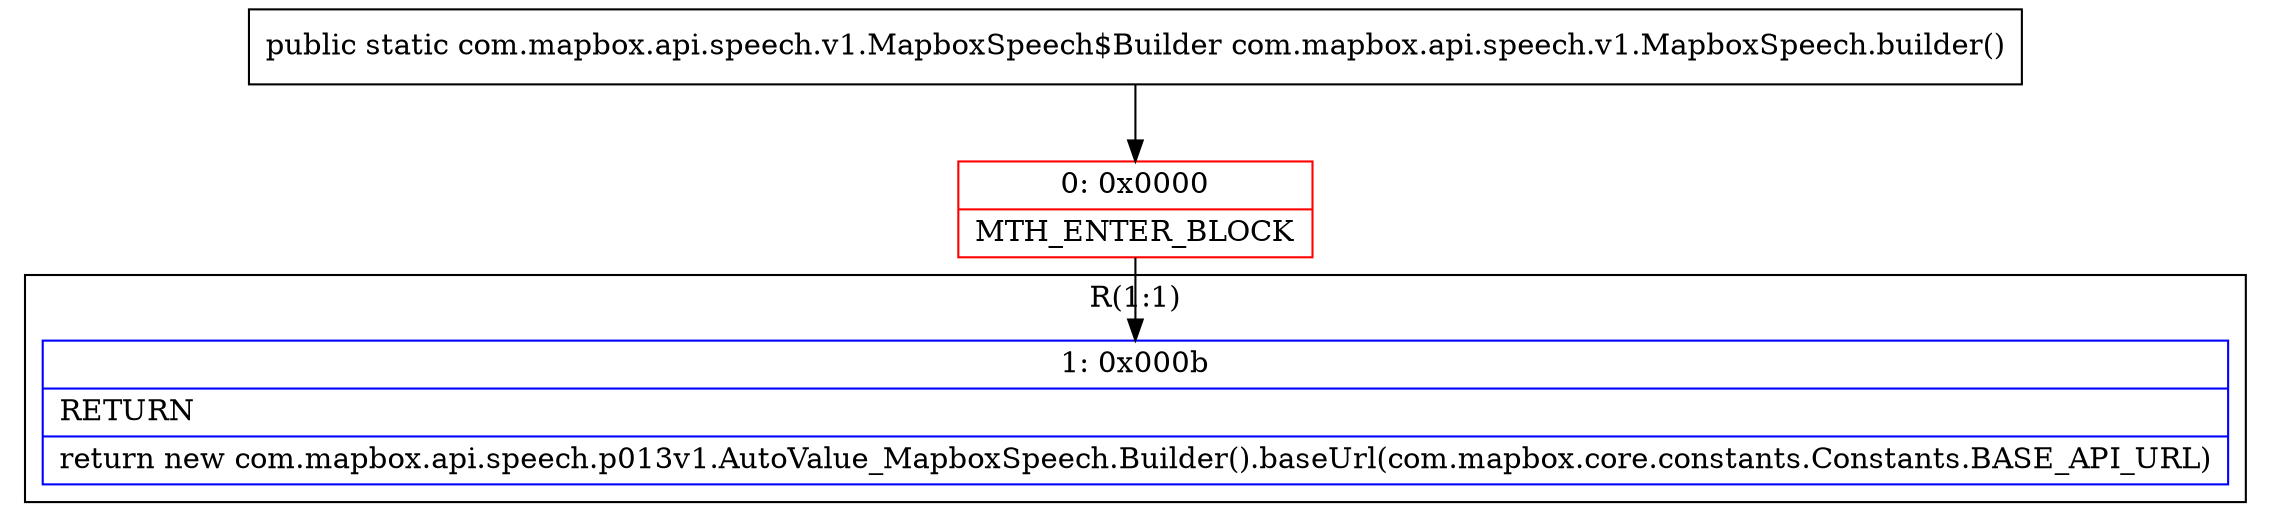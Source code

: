 digraph "CFG forcom.mapbox.api.speech.v1.MapboxSpeech.builder()Lcom\/mapbox\/api\/speech\/v1\/MapboxSpeech$Builder;" {
subgraph cluster_Region_30091224 {
label = "R(1:1)";
node [shape=record,color=blue];
Node_1 [shape=record,label="{1\:\ 0x000b|RETURN\l|return new com.mapbox.api.speech.p013v1.AutoValue_MapboxSpeech.Builder().baseUrl(com.mapbox.core.constants.Constants.BASE_API_URL)\l}"];
}
Node_0 [shape=record,color=red,label="{0\:\ 0x0000|MTH_ENTER_BLOCK\l}"];
MethodNode[shape=record,label="{public static com.mapbox.api.speech.v1.MapboxSpeech$Builder com.mapbox.api.speech.v1.MapboxSpeech.builder() }"];
MethodNode -> Node_0;
Node_0 -> Node_1;
}

